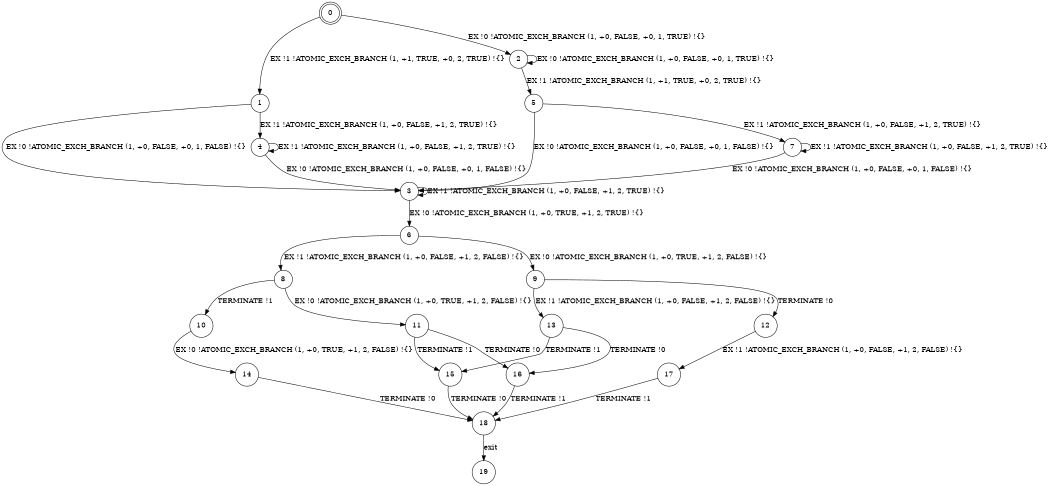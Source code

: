 digraph BCG {
size = "7, 10.5";
center = TRUE;
node [shape = circle];
0 [peripheries = 2];
0 -> 1 [label = "EX !1 !ATOMIC_EXCH_BRANCH (1, +1, TRUE, +0, 2, TRUE) !{}"];
0 -> 2 [label = "EX !0 !ATOMIC_EXCH_BRANCH (1, +0, FALSE, +0, 1, TRUE) !{}"];
1 -> 3 [label = "EX !0 !ATOMIC_EXCH_BRANCH (1, +0, FALSE, +0, 1, FALSE) !{}"];
1 -> 4 [label = "EX !1 !ATOMIC_EXCH_BRANCH (1, +0, FALSE, +1, 2, TRUE) !{}"];
2 -> 5 [label = "EX !1 !ATOMIC_EXCH_BRANCH (1, +1, TRUE, +0, 2, TRUE) !{}"];
2 -> 2 [label = "EX !0 !ATOMIC_EXCH_BRANCH (1, +0, FALSE, +0, 1, TRUE) !{}"];
3 -> 3 [label = "EX !1 !ATOMIC_EXCH_BRANCH (1, +0, FALSE, +1, 2, TRUE) !{}"];
3 -> 6 [label = "EX !0 !ATOMIC_EXCH_BRANCH (1, +0, TRUE, +1, 2, TRUE) !{}"];
4 -> 3 [label = "EX !0 !ATOMIC_EXCH_BRANCH (1, +0, FALSE, +0, 1, FALSE) !{}"];
4 -> 4 [label = "EX !1 !ATOMIC_EXCH_BRANCH (1, +0, FALSE, +1, 2, TRUE) !{}"];
5 -> 7 [label = "EX !1 !ATOMIC_EXCH_BRANCH (1, +0, FALSE, +1, 2, TRUE) !{}"];
5 -> 3 [label = "EX !0 !ATOMIC_EXCH_BRANCH (1, +0, FALSE, +0, 1, FALSE) !{}"];
6 -> 8 [label = "EX !1 !ATOMIC_EXCH_BRANCH (1, +0, FALSE, +1, 2, FALSE) !{}"];
6 -> 9 [label = "EX !0 !ATOMIC_EXCH_BRANCH (1, +0, TRUE, +1, 2, FALSE) !{}"];
7 -> 7 [label = "EX !1 !ATOMIC_EXCH_BRANCH (1, +0, FALSE, +1, 2, TRUE) !{}"];
7 -> 3 [label = "EX !0 !ATOMIC_EXCH_BRANCH (1, +0, FALSE, +0, 1, FALSE) !{}"];
8 -> 10 [label = "TERMINATE !1"];
8 -> 11 [label = "EX !0 !ATOMIC_EXCH_BRANCH (1, +0, TRUE, +1, 2, FALSE) !{}"];
9 -> 12 [label = "TERMINATE !0"];
9 -> 13 [label = "EX !1 !ATOMIC_EXCH_BRANCH (1, +0, FALSE, +1, 2, FALSE) !{}"];
10 -> 14 [label = "EX !0 !ATOMIC_EXCH_BRANCH (1, +0, TRUE, +1, 2, FALSE) !{}"];
11 -> 15 [label = "TERMINATE !1"];
11 -> 16 [label = "TERMINATE !0"];
12 -> 17 [label = "EX !1 !ATOMIC_EXCH_BRANCH (1, +0, FALSE, +1, 2, FALSE) !{}"];
13 -> 15 [label = "TERMINATE !1"];
13 -> 16 [label = "TERMINATE !0"];
14 -> 18 [label = "TERMINATE !0"];
15 -> 18 [label = "TERMINATE !0"];
16 -> 18 [label = "TERMINATE !1"];
17 -> 18 [label = "TERMINATE !1"];
18 -> 19 [label = "exit"];
}
